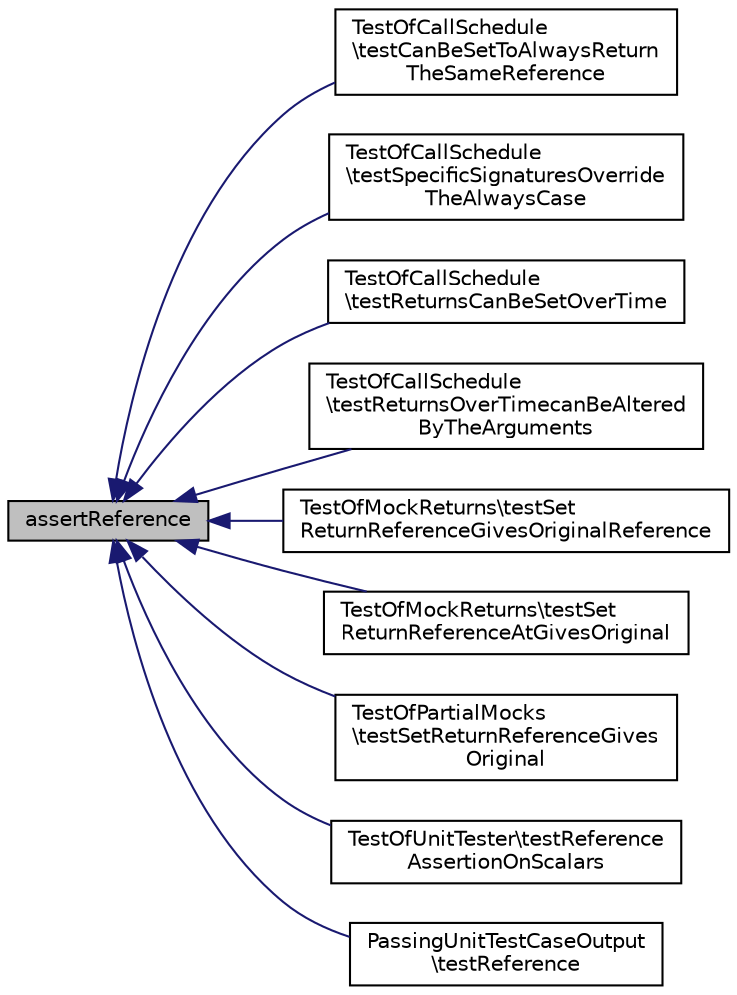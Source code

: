 digraph "assertReference"
{
  edge [fontname="Helvetica",fontsize="10",labelfontname="Helvetica",labelfontsize="10"];
  node [fontname="Helvetica",fontsize="10",shape=record];
  rankdir="LR";
  Node1 [label="assertReference",height=0.2,width=0.4,color="black", fillcolor="grey75", style="filled" fontcolor="black"];
  Node1 -> Node2 [dir="back",color="midnightblue",fontsize="10",style="solid",fontname="Helvetica"];
  Node2 [label="TestOfCallSchedule\l\\testCanBeSetToAlwaysReturn\lTheSameReference",height=0.2,width=0.4,color="black", fillcolor="white", style="filled",URL="$class_test_of_call_schedule.html#ad15dfd1a62c18bfb51932253b19a78d5"];
  Node1 -> Node3 [dir="back",color="midnightblue",fontsize="10",style="solid",fontname="Helvetica"];
  Node3 [label="TestOfCallSchedule\l\\testSpecificSignaturesOverride\lTheAlwaysCase",height=0.2,width=0.4,color="black", fillcolor="white", style="filled",URL="$class_test_of_call_schedule.html#a3638d4e2b9a4d2ba98b87533e7330d49"];
  Node1 -> Node4 [dir="back",color="midnightblue",fontsize="10",style="solid",fontname="Helvetica"];
  Node4 [label="TestOfCallSchedule\l\\testReturnsCanBeSetOverTime",height=0.2,width=0.4,color="black", fillcolor="white", style="filled",URL="$class_test_of_call_schedule.html#a57b530aa334ccd243f2cb75bf6cae265"];
  Node1 -> Node5 [dir="back",color="midnightblue",fontsize="10",style="solid",fontname="Helvetica"];
  Node5 [label="TestOfCallSchedule\l\\testReturnsOverTimecanBeAltered\lByTheArguments",height=0.2,width=0.4,color="black", fillcolor="white", style="filled",URL="$class_test_of_call_schedule.html#a4a506ee215b5446bf32f9993d9e1260d"];
  Node1 -> Node6 [dir="back",color="midnightblue",fontsize="10",style="solid",fontname="Helvetica"];
  Node6 [label="TestOfMockReturns\\testSet\lReturnReferenceGivesOriginalReference",height=0.2,width=0.4,color="black", fillcolor="white", style="filled",URL="$class_test_of_mock_returns.html#ac784654ada2d84dbb9ec233d50274d03"];
  Node1 -> Node7 [dir="back",color="midnightblue",fontsize="10",style="solid",fontname="Helvetica"];
  Node7 [label="TestOfMockReturns\\testSet\lReturnReferenceAtGivesOriginal",height=0.2,width=0.4,color="black", fillcolor="white", style="filled",URL="$class_test_of_mock_returns.html#a3c5eb8ca4a635bd0de4ea3cb647fefdf"];
  Node1 -> Node8 [dir="back",color="midnightblue",fontsize="10",style="solid",fontname="Helvetica"];
  Node8 [label="TestOfPartialMocks\l\\testSetReturnReferenceGives\lOriginal",height=0.2,width=0.4,color="black", fillcolor="white", style="filled",URL="$class_test_of_partial_mocks.html#a2f186f3be7c02c5bafc5b448bd4b9305"];
  Node1 -> Node9 [dir="back",color="midnightblue",fontsize="10",style="solid",fontname="Helvetica"];
  Node9 [label="TestOfUnitTester\\testReference\lAssertionOnScalars",height=0.2,width=0.4,color="black", fillcolor="white", style="filled",URL="$class_test_of_unit_tester.html#aa3e947b169213141464cb96a92c6cc8b"];
  Node1 -> Node10 [dir="back",color="midnightblue",fontsize="10",style="solid",fontname="Helvetica"];
  Node10 [label="PassingUnitTestCaseOutput\l\\testReference",height=0.2,width=0.4,color="black", fillcolor="white", style="filled",URL="$class_passing_unit_test_case_output.html#a45b17112a04e0fb2b4522ce8bf221b97"];
}
